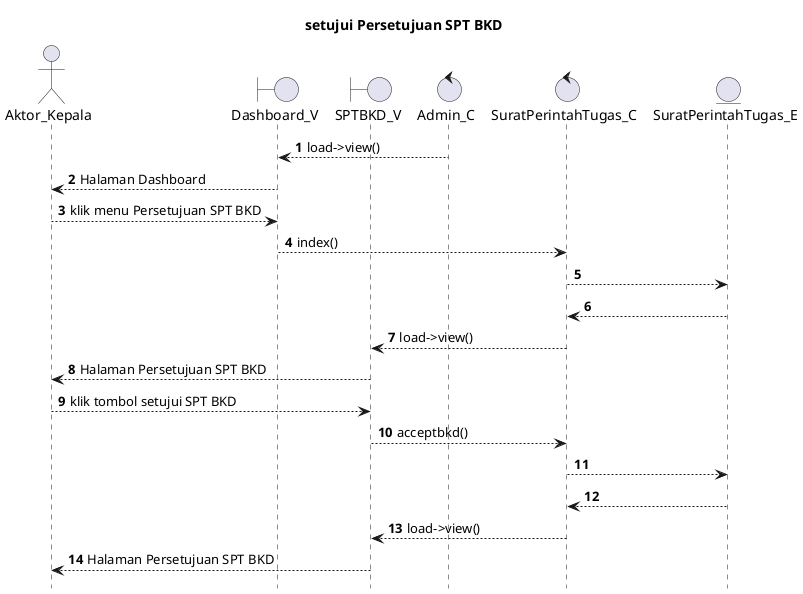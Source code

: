 @startuml

autonumber
hide footbox
title setujui Persetujuan SPT BKD

Actor Aktor_Kepala
boundary Dashboard_V
boundary SPTBKD_V
control Admin_C
control SuratPerintahTugas_C
Entity SuratPerintahTugas_E

Admin_C --> Dashboard_V: load->view()
Dashboard_V --> Aktor_Kepala: Halaman Dashboard
Aktor_Kepala --> Dashboard_V: klik menu Persetujuan SPT BKD
Dashboard_V --> SuratPerintahTugas_C: index()
SuratPerintahTugas_C --> SuratPerintahTugas_E:
    
    SuratPerintahTugas_E --> SuratPerintahTugas_C:
    SuratPerintahTugas_C --> SPTBKD_V: load->view()
    SPTBKD_V --> Aktor_Kepala: Halaman Persetujuan SPT BKD

Aktor_Kepala --> SPTBKD_V: klik tombol setujui SPT BKD
SPTBKD_V --> SuratPerintahTugas_C: acceptbkd()
SuratPerintahTugas_C --> SuratPerintahTugas_E:
   
    SuratPerintahTugas_E --> SuratPerintahTugas_C:
    SuratPerintahTugas_C --> SPTBKD_V: load->view()
    SPTBKD_V --> Aktor_Kepala: Halaman Persetujuan SPT BKD

@enduml